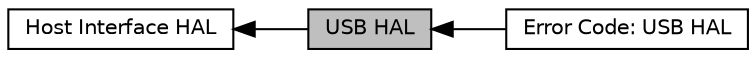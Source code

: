 digraph "USB HAL"
{
  edge [fontname="Helvetica",fontsize="10",labelfontname="Helvetica",labelfontsize="10"];
  node [fontname="Helvetica",fontsize="10",shape=record];
  rankdir=LR;
  Node0 [label="USB HAL",height=0.2,width=0.4,color="black", fillcolor="grey75", style="filled", fontcolor="black"];
  Node2 [label="Error Code: USB HAL",height=0.2,width=0.4,color="black", fillcolor="white", style="filled",URL="$d7/d94/group__grp_err___hal_u_s_b.html",tooltip="Error codes for USB HAL. "];
  Node1 [label="Host Interface HAL",height=0.2,width=0.4,color="black", fillcolor="white", style="filled",URL="$d6/d2c/group__grp__hif__hal.html"];
  Node1->Node0 [shape=plaintext, dir="back", style="solid"];
  Node0->Node2 [shape=plaintext, dir="back", style="solid"];
}

